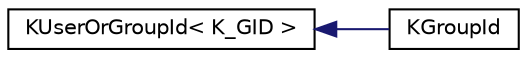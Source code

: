 digraph "Graphical Class Hierarchy"
{
  edge [fontname="Helvetica",fontsize="10",labelfontname="Helvetica",labelfontsize="10"];
  node [fontname="Helvetica",fontsize="10",shape=record];
  rankdir="LR";
  Node0 [label="KUserOrGroupId\< K_GID \>",height=0.2,width=0.4,color="black", fillcolor="white", style="filled",URL="$structKUserOrGroupId.html"];
  Node0 -> Node1 [dir="back",color="midnightblue",fontsize="10",style="solid",fontname="Helvetica"];
  Node1 [label="KGroupId",height=0.2,width=0.4,color="black", fillcolor="white", style="filled",URL="$structKGroupId.html",tooltip="A platform independent group ID. "];
}
